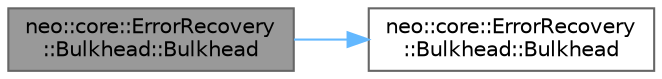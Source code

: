 digraph "neo::core::ErrorRecovery::Bulkhead::Bulkhead"
{
 // LATEX_PDF_SIZE
  bgcolor="transparent";
  edge [fontname=Helvetica,fontsize=10,labelfontname=Helvetica,labelfontsize=10];
  node [fontname=Helvetica,fontsize=10,shape=box,height=0.2,width=0.4];
  rankdir="LR";
  Node1 [id="Node000001",label="neo::core::ErrorRecovery\l::Bulkhead::Bulkhead",height=0.2,width=0.4,color="gray40", fillcolor="grey60", style="filled", fontcolor="black",tooltip=" "];
  Node1 -> Node2 [id="edge1_Node000001_Node000002",color="steelblue1",style="solid",tooltip=" "];
  Node2 [id="Node000002",label="neo::core::ErrorRecovery\l::Bulkhead::Bulkhead",height=0.2,width=0.4,color="grey40", fillcolor="white", style="filled",URL="$classneo_1_1core_1_1_error_recovery_1_1_bulkhead.html#ac609b3118b2b8110afb98490f12606a9",tooltip=" "];
}
